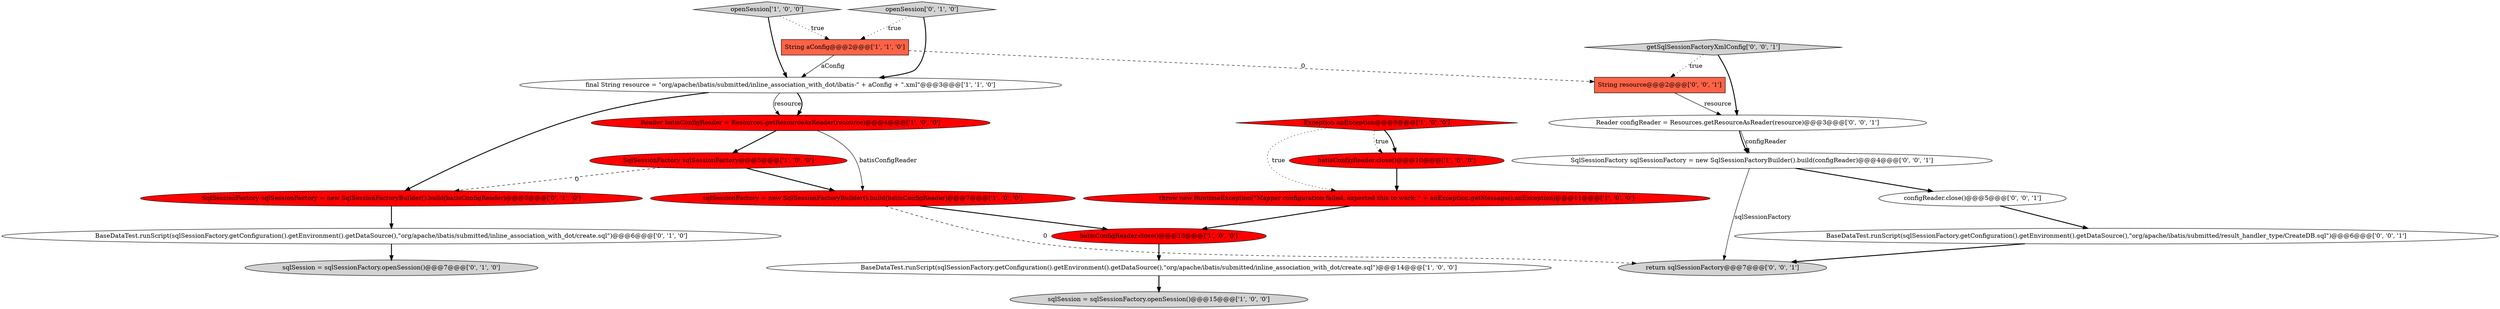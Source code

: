 digraph {
8 [style = filled, label = "String aConfig@@@2@@@['1', '1', '0']", fillcolor = tomato, shape = box image = "AAA0AAABBB1BBB"];
22 [style = filled, label = "configReader.close()@@@5@@@['0', '0', '1']", fillcolor = white, shape = ellipse image = "AAA0AAABBB3BBB"];
7 [style = filled, label = "sqlSessionFactory = new SqlSessionFactoryBuilder().build(batisConfigReader)@@@7@@@['1', '0', '0']", fillcolor = red, shape = ellipse image = "AAA1AAABBB1BBB"];
9 [style = filled, label = "batisConfigReader.close()@@@13@@@['1', '0', '0']", fillcolor = red, shape = ellipse image = "AAA1AAABBB1BBB"];
3 [style = filled, label = "BaseDataTest.runScript(sqlSessionFactory.getConfiguration().getEnvironment().getDataSource(),\"org/apache/ibatis/submitted/inline_association_with_dot/create.sql\")@@@14@@@['1', '0', '0']", fillcolor = white, shape = ellipse image = "AAA0AAABBB1BBB"];
6 [style = filled, label = "batisConfigReader.close()@@@10@@@['1', '0', '0']", fillcolor = red, shape = ellipse image = "AAA1AAABBB1BBB"];
19 [style = filled, label = "SqlSessionFactory sqlSessionFactory = new SqlSessionFactoryBuilder().build(configReader)@@@4@@@['0', '0', '1']", fillcolor = white, shape = ellipse image = "AAA0AAABBB3BBB"];
5 [style = filled, label = "final String resource = \"org/apache/ibatis/submitted/inline_association_with_dot/ibatis-\" + aConfig + \".xml\"@@@3@@@['1', '1', '0']", fillcolor = white, shape = ellipse image = "AAA0AAABBB1BBB"];
13 [style = filled, label = "SqlSessionFactory sqlSessionFactory = new SqlSessionFactoryBuilder().build(batisConfigReader)@@@5@@@['0', '1', '0']", fillcolor = red, shape = ellipse image = "AAA1AAABBB2BBB"];
4 [style = filled, label = "Reader batisConfigReader = Resources.getResourceAsReader(resource)@@@4@@@['1', '0', '0']", fillcolor = red, shape = ellipse image = "AAA1AAABBB1BBB"];
17 [style = filled, label = "String resource@@@2@@@['0', '0', '1']", fillcolor = tomato, shape = box image = "AAA0AAABBB3BBB"];
16 [style = filled, label = "getSqlSessionFactoryXmlConfig['0', '0', '1']", fillcolor = lightgray, shape = diamond image = "AAA0AAABBB3BBB"];
10 [style = filled, label = "sqlSession = sqlSessionFactory.openSession()@@@15@@@['1', '0', '0']", fillcolor = lightgray, shape = ellipse image = "AAA0AAABBB1BBB"];
0 [style = filled, label = "SqlSessionFactory sqlSessionFactory@@@5@@@['1', '0', '0']", fillcolor = red, shape = ellipse image = "AAA1AAABBB1BBB"];
12 [style = filled, label = "BaseDataTest.runScript(sqlSessionFactory.getConfiguration().getEnvironment().getDataSource(),\"org/apache/ibatis/submitted/inline_association_with_dot/create.sql\")@@@6@@@['0', '1', '0']", fillcolor = white, shape = ellipse image = "AAA0AAABBB2BBB"];
11 [style = filled, label = "openSession['1', '0', '0']", fillcolor = lightgray, shape = diamond image = "AAA0AAABBB1BBB"];
18 [style = filled, label = "return sqlSessionFactory@@@7@@@['0', '0', '1']", fillcolor = lightgray, shape = ellipse image = "AAA0AAABBB3BBB"];
21 [style = filled, label = "Reader configReader = Resources.getResourceAsReader(resource)@@@3@@@['0', '0', '1']", fillcolor = white, shape = ellipse image = "AAA0AAABBB3BBB"];
15 [style = filled, label = "openSession['0', '1', '0']", fillcolor = lightgray, shape = diamond image = "AAA0AAABBB2BBB"];
14 [style = filled, label = "sqlSession = sqlSessionFactory.openSession()@@@7@@@['0', '1', '0']", fillcolor = lightgray, shape = ellipse image = "AAA0AAABBB2BBB"];
1 [style = filled, label = "throw new RuntimeException(\"Mapper configuration failed, expected this to work: \" + anException.getMessage(),anException)@@@11@@@['1', '0', '0']", fillcolor = red, shape = ellipse image = "AAA1AAABBB1BBB"];
2 [style = filled, label = "Exception anException@@@9@@@['1', '0', '0']", fillcolor = red, shape = diamond image = "AAA1AAABBB1BBB"];
20 [style = filled, label = "BaseDataTest.runScript(sqlSessionFactory.getConfiguration().getEnvironment().getDataSource(),\"org/apache/ibatis/submitted/result_handler_type/CreateDB.sql\")@@@6@@@['0', '0', '1']", fillcolor = white, shape = ellipse image = "AAA0AAABBB3BBB"];
7->18 [style = dashed, label="0"];
21->19 [style = bold, label=""];
8->5 [style = solid, label="aConfig"];
2->6 [style = bold, label=""];
16->17 [style = dotted, label="true"];
4->7 [style = solid, label="batisConfigReader"];
21->19 [style = solid, label="configReader"];
1->9 [style = bold, label=""];
15->5 [style = bold, label=""];
4->0 [style = bold, label=""];
0->7 [style = bold, label=""];
7->9 [style = bold, label=""];
20->18 [style = bold, label=""];
6->1 [style = bold, label=""];
3->10 [style = bold, label=""];
11->5 [style = bold, label=""];
13->12 [style = bold, label=""];
15->8 [style = dotted, label="true"];
22->20 [style = bold, label=""];
19->18 [style = solid, label="sqlSessionFactory"];
2->6 [style = dotted, label="true"];
2->1 [style = dotted, label="true"];
5->4 [style = solid, label="resource"];
16->21 [style = bold, label=""];
5->13 [style = bold, label=""];
5->4 [style = bold, label=""];
0->13 [style = dashed, label="0"];
12->14 [style = bold, label=""];
9->3 [style = bold, label=""];
8->17 [style = dashed, label="0"];
11->8 [style = dotted, label="true"];
19->22 [style = bold, label=""];
17->21 [style = solid, label="resource"];
}
